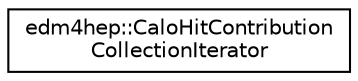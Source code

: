 digraph "Graphical Class Hierarchy"
{
 // LATEX_PDF_SIZE
  edge [fontname="Helvetica",fontsize="10",labelfontname="Helvetica",labelfontsize="10"];
  node [fontname="Helvetica",fontsize="10",shape=record];
  rankdir="LR";
  Node0 [label="edm4hep::CaloHitContribution\lCollectionIterator",height=0.2,width=0.4,color="black", fillcolor="white", style="filled",URL="$classedm4hep_1_1_calo_hit_contribution_collection_iterator.html",tooltip=" "];
}
